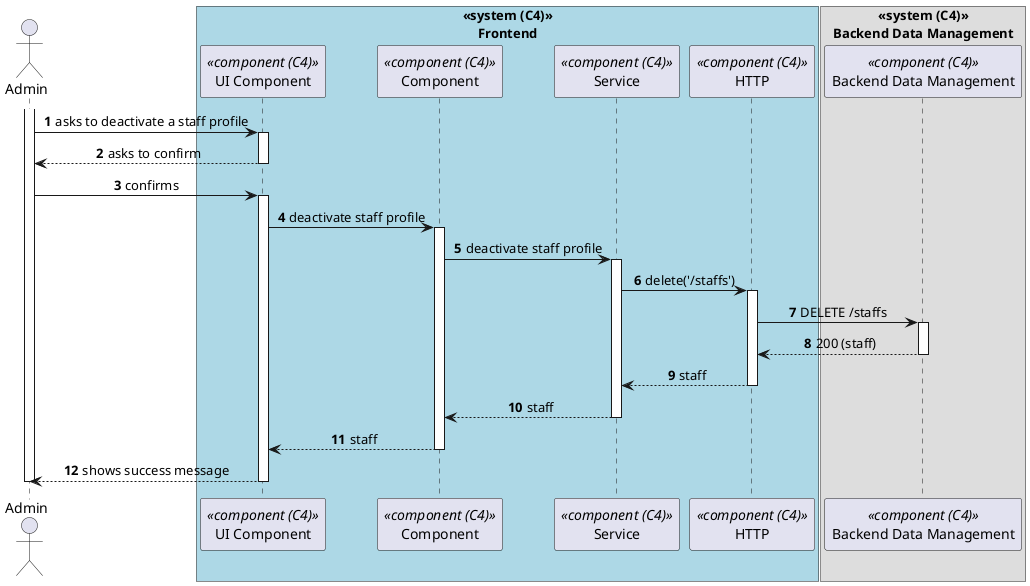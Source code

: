@startuml process-view
autonumber
skinparam DefaultTextAlignment center
actor Admin as "Admin"
box "<<system (C4)>>\nFrontend"#LightBlue
    participant ComponentUI as "UI Component" <<component (C4)>>
    participant Component as "Component" <<component (C4)>>
    participant SRV as "Service" <<component (C4)>>
    participant HTTP as "HTTP" <<component (C4)>>
end box

box "<<system (C4)>>\nBackend Data Management"
  participant BackendDataManagement as "Backend Data Management" <<component (C4)>>
end box

activate Admin
    Admin -> ComponentUI : asks to deactivate a staff profile
    activate ComponentUI
        ComponentUI --> Admin : asks to confirm
    deactivate ComponentUI
    Admin -> ComponentUI : confirms
    activate ComponentUI
        ComponentUI -> Component : deactivate staff profile
        activate Component     
            Component -> SRV : deactivate staff profile
            activate SRV
                SRV -> HTTP : delete('/staffs')
                activate HTTP
                    HTTP -> BackendDataManagement : DELETE /staffs
                    activate BackendDataManagement
                        BackendDataManagement --> HTTP : 200 (staff)
                    deactivate BackendDataManagement
                    HTTP --> SRV : staff
                deactivate HTTP
                SRV --> Component : staff
            deactivate SRV
            Component --> ComponentUI : staff
        deactivate Component
    Admin <-- ComponentUI : shows success message
    deactivate ComponentUI
deactivate Admin

@enduml